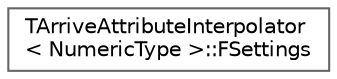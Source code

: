digraph "Graphical Class Hierarchy"
{
 // INTERACTIVE_SVG=YES
 // LATEX_PDF_SIZE
  bgcolor="transparent";
  edge [fontname=Helvetica,fontsize=10,labelfontname=Helvetica,labelfontsize=10];
  node [fontname=Helvetica,fontsize=10,shape=box,height=0.2,width=0.4];
  rankdir="LR";
  Node0 [id="Node000000",label="TArriveAttributeInterpolator\l\< NumericType \>::FSettings",height=0.2,width=0.4,color="grey40", fillcolor="white", style="filled",URL="$dd/d0f/structTArriveAttributeInterpolator_1_1FSettings.html",tooltip=" "];
}
